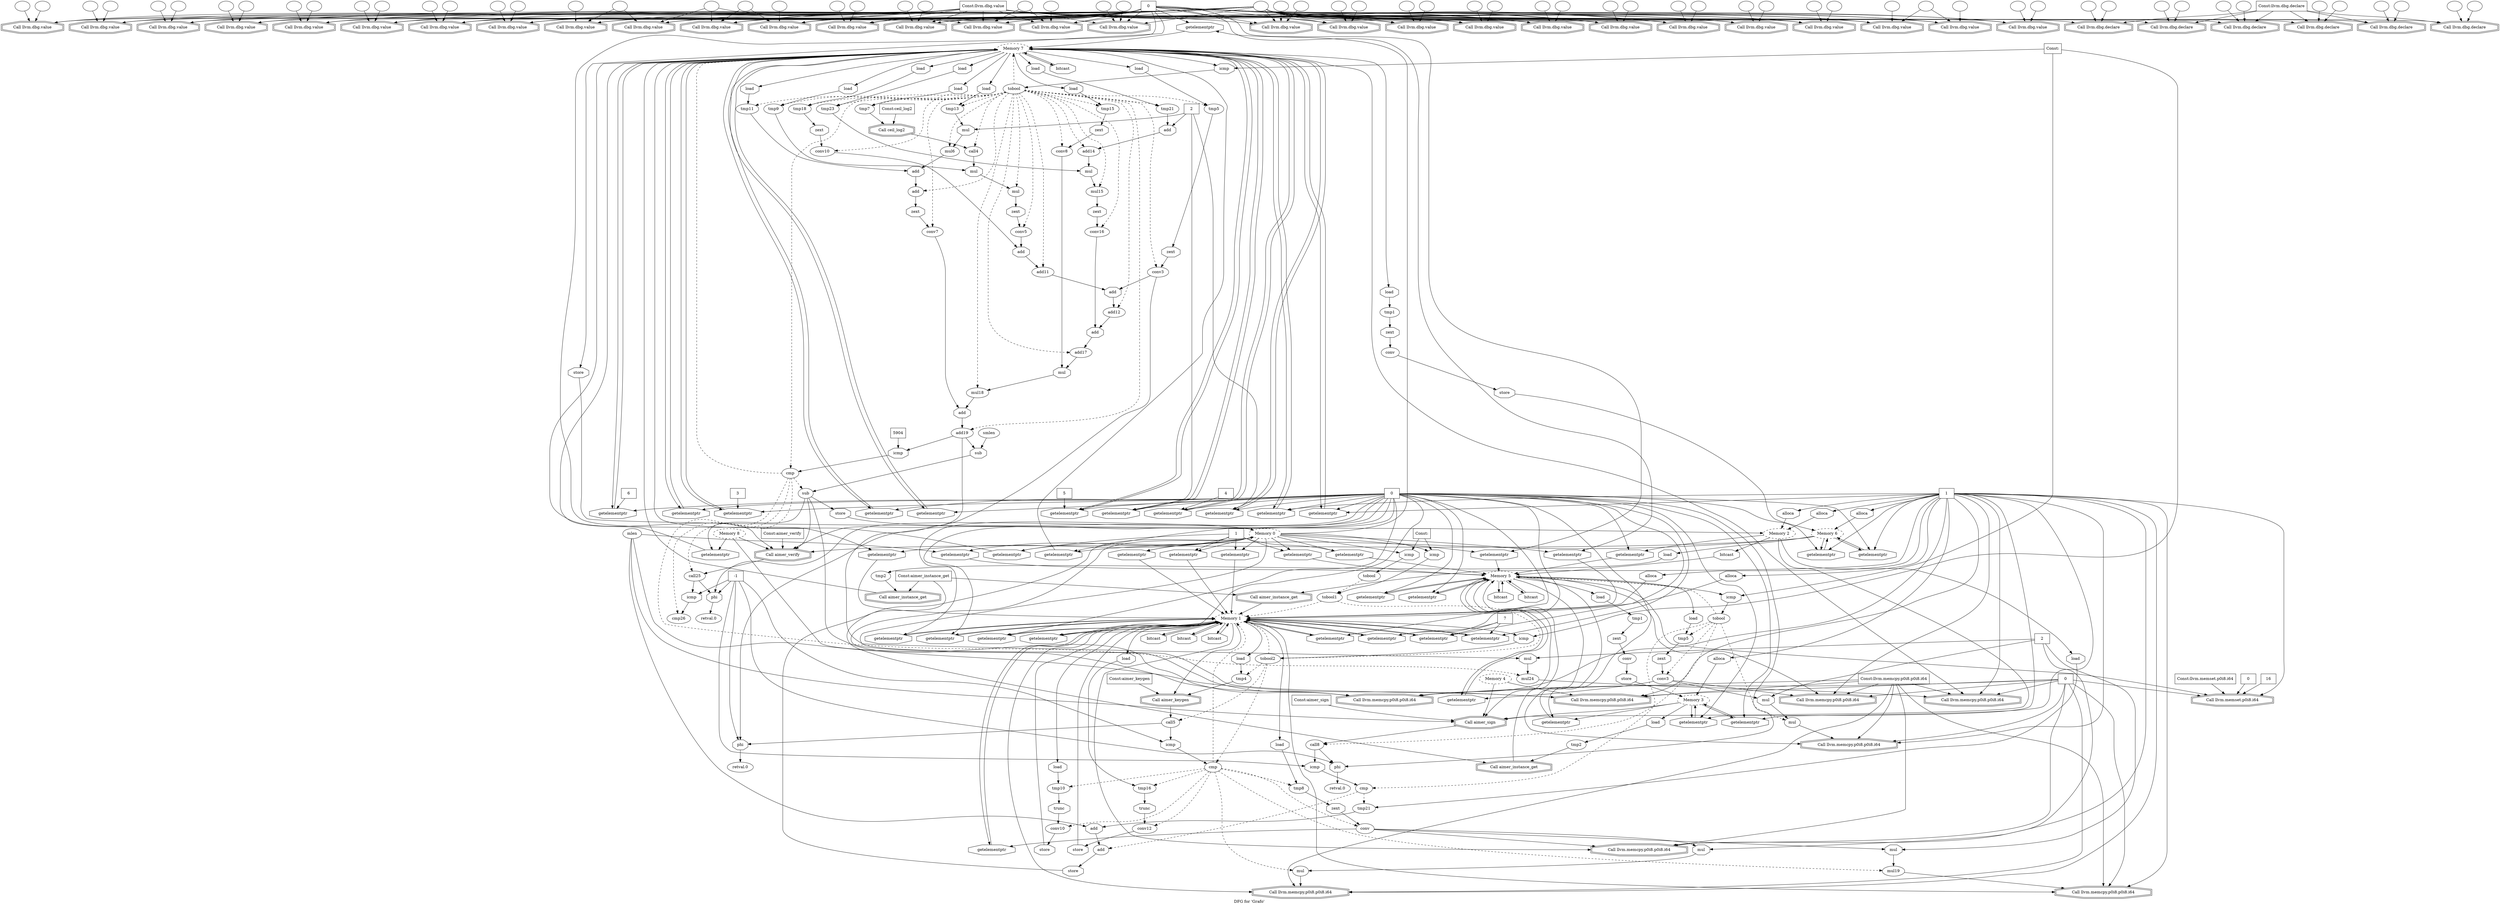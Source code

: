 digraph "DFG for 'Grafo'  "{
label="DFG for 'Grafo' ";
node_15[shape=ellipse,style=solid,label=""]
node_45[shape=doubleoctagon,style=solid,label="Call llvm.dbg.value"]
"node_15"->"node_45"
node_13[shape=doubleoctagon,style=solid,label="Call llvm.dbg.value"]
"node_15"->"node_13"
node_16[shape=doubleoctagon,style=solid,label="Call llvm.dbg.declare"]
node_17[shape=ellipse,style=solid,label=""]
"node_17"->"node_16"
node_18[shape=ellipse,style=solid,label=""]
"node_18"->"node_16"
node_19[shape=box,style=solid,label="Const:llvm.dbg.declare"]
"node_19"->"node_16"
node_20[shape=doubleoctagon,style=solid,label="Call llvm.dbg.declare"]
"node_19"->"node_20"
node_207[shape=doubleoctagon,style=solid,label="Call llvm.dbg.declare"]
"node_19"->"node_207"
node_118[shape=doubleoctagon,style=solid,label="Call llvm.dbg.declare"]
"node_19"->"node_118"
node_122[shape=doubleoctagon,style=solid,label="Call llvm.dbg.declare"]
"node_19"->"node_122"
node_125[shape=doubleoctagon,style=solid,label="Call llvm.dbg.declare"]
"node_19"->"node_125"
node_30[shape=box,style=solid,label="Const:aimer_instance_get"]
node_29[shape=doubleoctagon,style=solid,label="Call aimer_instance_get"]
"node_30"->"node_29"
node_139[shape=doubleoctagon,style=solid,label="Call aimer_instance_get"]
"node_30"->"node_139"
node_221[shape=doubleoctagon,style=solid,label="Call aimer_instance_get"]
"node_30"->"node_221"
node_31[shape=doubleoctagon,style=solid,label="Call llvm.dbg.value"]
node_32[shape=ellipse,style=solid,label=""]
"node_32"->"node_31"
node_33[shape=ellipse,style=solid,label=""]
"node_33"->"node_31"
node_34[shape=ellipse,style=solid,label="tobool2"]
node_40[shape=ellipse,style=solid,label="tmp4"]
"node_34"->"node_40" [style=dashed]
node_42[shape=ellipse,style=solid,label="call5"]
"node_34"->"node_42" [style=dashed]
node_47[shape=ellipse,style=solid,label="cmp"]
"node_34"->"node_47" [style=dashed]
node_0[shape=ellipse,style=dashed,label="Memory 1"]
"node_34"->"node_0" [style=dashed]
node_35[shape=octagon,style=solid,label="icmp"]
"node_35"->"node_34"
node_36[shape=box,style=solid,label="Const:"]
"node_36"->"node_35"
node_144[shape=octagon,style=solid,label="icmp"]
"node_36"->"node_144"
node_226[shape=octagon,style=solid,label="icmp"]
"node_36"->"node_226"
node_37[shape=octagon,style=solid,label="getelementptr"]
"node_37"->"node_0"
node_38[shape=box,style=solid,label="0"]
"node_38"->"node_37"
node_50[shape=octagon,style=solid,label="getelementptr"]
"node_38"->"node_50"
node_51[shape=octagon,style=solid,label="getelementptr"]
"node_38"->"node_51"
node_59[shape=octagon,style=solid,label="getelementptr"]
"node_38"->"node_59"
node_68[shape=octagon,style=solid,label="getelementptr"]
"node_38"->"node_68"
node_76[shape=octagon,style=solid,label="getelementptr"]
"node_38"->"node_76"
node_84[shape=octagon,style=solid,label="getelementptr"]
"node_38"->"node_84"
node_89[shape=octagon,style=solid,label="getelementptr"]
"node_38"->"node_89"
node_95[shape=octagon,style=solid,label="phi"]
"node_38"->"node_95"
node_187[shape=octagon,style=solid,label="phi"]
"node_38"->"node_187"
node_134[shape=octagon,style=solid,label="getelementptr"]
"node_38"->"node_134"
node_136[shape=octagon,style=solid,label="getelementptr"]
"node_38"->"node_136"
node_145[shape=octagon,style=solid,label="getelementptr"]
"node_38"->"node_145"
node_146[shape=octagon,style=solid,label="getelementptr"]
"node_38"->"node_146"
node_159[shape=octagon,style=solid,label="getelementptr"]
"node_38"->"node_159"
node_163[shape=octagon,style=solid,label="getelementptr"]
"node_38"->"node_163"
node_216[shape=octagon,style=solid,label="getelementptr"]
"node_38"->"node_216"
node_218[shape=octagon,style=solid,label="getelementptr"]
"node_38"->"node_218"
node_227[shape=octagon,style=solid,label="getelementptr"]
"node_38"->"node_227"
node_228[shape=octagon,style=solid,label="getelementptr"]
"node_38"->"node_228"
node_236[shape=octagon,style=solid,label="getelementptr"]
"node_38"->"node_236"
node_243[shape=octagon,style=solid,label="getelementptr"]
"node_38"->"node_243"
node_254[shape=octagon,style=solid,label="getelementptr"]
"node_38"->"node_254"
node_257[shape=octagon,style=solid,label="getelementptr"]
"node_38"->"node_257"
node_267[shape=octagon,style=solid,label="getelementptr"]
"node_38"->"node_267"
node_273[shape=octagon,style=solid,label="getelementptr"]
"node_38"->"node_273"
node_282[shape=octagon,style=solid,label="getelementptr"]
"node_38"->"node_282"
node_283[shape=octagon,style=solid,label="getelementptr"]
"node_38"->"node_283"
node_288[shape=octagon,style=solid,label="getelementptr"]
"node_38"->"node_288"
node_321[shape=octagon,style=solid,label="getelementptr"]
"node_38"->"node_321"
node_337[shape=octagon,style=solid,label="phi"]
"node_38"->"node_337"
node_39[shape=box,style=solid,label="7"]
"node_39"->"node_37"
"node_39"->"node_59"
"node_39"->"node_76"
node_43[shape=doubleoctagon,style=solid,label="Call aimer_keygen"]
"node_40"->"node_43"
node_41[shape=octagon,style=solid,label="load"]
"node_41"->"node_40"
node_48[shape=octagon,style=solid,label="icmp"]
"node_42"->"node_48"
"node_42"->"node_95"
"node_43"->"node_42"
node_44[shape=box,style=solid,label="Const:aimer_keygen"]
"node_44"->"node_43"
node_5[shape=ellipse,style=solid,label=""]
node_4[shape=doubleoctagon,style=solid,label="Call llvm.dbg.value"]
"node_5"->"node_4"
node_21[shape=ellipse,style=solid,label=""]
"node_21"->"node_20"
node_22[shape=ellipse,style=solid,label=""]
"node_22"->"node_20"
node_23[shape=ellipse,style=solid,label="tobool"]
node_27[shape=ellipse,style=solid,label="tobool1"]
"node_23"->"node_27" [style=dashed]
node_24[shape=octagon,style=solid,label="icmp"]
"node_24"->"node_23"
node_25[shape=ellipse,style=dashed,label="Memory 0"]
"node_25"->"node_24"
node_28[shape=octagon,style=solid,label="icmp"]
"node_25"->"node_28"
node_64[shape=octagon,style=solid,label="getelementptr"]
"node_25"->"node_64"
node_66[shape=octagon,style=solid,label="getelementptr"]
"node_25"->"node_66"
node_81[shape=octagon,style=solid,label="getelementptr"]
"node_25"->"node_81"
node_83[shape=octagon,style=solid,label="getelementptr"]
"node_25"->"node_83"
node_87[shape=octagon,style=solid,label="getelementptr"]
"node_25"->"node_87"
node_211[shape=octagon,style=solid,label="getelementptr"]
"node_25"->"node_211"
node_129[shape=octagon,style=solid,label="getelementptr"]
"node_25"->"node_129"
node_161[shape=octagon,style=solid,label="getelementptr"]
"node_25"->"node_161"
node_165[shape=octagon,style=solid,label="getelementptr"]
"node_25"->"node_165"
node_170[shape=octagon,style=solid,label="getelementptr"]
"node_25"->"node_170"
node_185[shape=doubleoctagon,style=solid,label="Call llvm.memcpy.p0i8.p0i8.i64"]
"node_25"->"node_185"
node_323[shape=octagon,style=solid,label="getelementptr"]
"node_25"->"node_323"
node_334[shape=doubleoctagon,style=solid,label="Call llvm.memcpy.p0i8.p0i8.i64"]
"node_25"->"node_334"
node_26[shape=box,style=solid,label="Const:"]
"node_26"->"node_24"
"node_26"->"node_28"
"node_27"->"node_34" [style=dashed]
"node_27"->"node_0" [style=dashed]
"node_28"->"node_27"
"node_29"->"node_0"
node_46[shape=ellipse,style=solid,label=""]
"node_46"->"node_45"
node_52[shape=ellipse,style=solid,label="tmp8"]
"node_47"->"node_52" [style=dashed]
node_54[shape=ellipse,style=solid,label="conv"]
"node_47"->"node_54" [style=dashed]
node_60[shape=ellipse,style=solid,label="tmp10"]
"node_47"->"node_60" [style=dashed]
node_62[shape=ellipse,style=solid,label="conv10"]
"node_47"->"node_62" [style=dashed]
"node_47"->"node_0" [style=dashed]
node_70[shape=ellipse,style=solid,label="mul"]
"node_47"->"node_70" [style=dashed]
node_77[shape=ellipse,style=solid,label="tmp16"]
"node_47"->"node_77" [style=dashed]
node_79[shape=ellipse,style=solid,label="conv12"]
"node_47"->"node_79" [style=dashed]
node_91[shape=ellipse,style=solid,label="mul19"]
"node_47"->"node_91" [style=dashed]
"node_48"->"node_47"
node_49[shape=box,style=solid,label="-1"]
"node_49"->"node_48"
"node_49"->"node_95"
"node_49"->"node_187"
node_179[shape=octagon,style=solid,label="icmp"]
"node_49"->"node_179"
node_333[shape=octagon,style=solid,label="icmp"]
"node_49"->"node_333"
"node_49"->"node_337"
"node_50"->"node_0"
"node_51"->"node_0"
node_55[shape=octagon,style=solid,label="zext"]
"node_52"->"node_55"
node_53[shape=octagon,style=solid,label="load"]
"node_53"->"node_52"
node_71[shape=octagon,style=solid,label="mul"]
"node_54"->"node_71"
node_86[shape=doubleoctagon,style=solid,label="Call llvm.memcpy.p0i8.p0i8.i64"]
"node_54"->"node_86"
node_88[shape=octagon,style=solid,label="getelementptr"]
"node_54"->"node_88"
node_92[shape=octagon,style=solid,label="mul"]
"node_54"->"node_92"
"node_55"->"node_54"
node_56[shape=doubleoctagon,style=solid,label="Call llvm.dbg.value"]
node_57[shape=ellipse,style=solid,label=""]
"node_57"->"node_56"
node_58[shape=ellipse,style=solid,label=""]
"node_58"->"node_56"
"node_59"->"node_0"
node_63[shape=octagon,style=solid,label="trunc"]
"node_60"->"node_63"
node_61[shape=octagon,style=solid,label="load"]
"node_61"->"node_60"
node_65[shape=octagon,style=solid,label="store"]
"node_62"->"node_65"
"node_63"->"node_62"
node_14[shape=ellipse,style=solid,label=""]
"node_14"->"node_13"
node_116[shape=doubleoctagon,style=solid,label="Call llvm.dbg.value"]
"node_14"->"node_116"
node_205[shape=doubleoctagon,style=solid,label="Call llvm.dbg.value"]
"node_14"->"node_205"
node_12[shape=ellipse,style=solid,label=""]
node_10[shape=doubleoctagon,style=solid,label="Call llvm.dbg.value"]
"node_12"->"node_10"
node_9[shape=box,style=solid,label="Const:llvm.dbg.value"]
"node_9"->"node_31"
"node_9"->"node_45"
"node_9"->"node_56"
"node_9"->"node_13"
"node_9"->"node_10"
"node_9"->"node_4"
node_101[shape=doubleoctagon,style=solid,label="Call llvm.dbg.value"]
"node_9"->"node_101"
node_104[shape=doubleoctagon,style=solid,label="Call llvm.dbg.value"]
"node_9"->"node_104"
node_107[shape=doubleoctagon,style=solid,label="Call llvm.dbg.value"]
"node_9"->"node_107"
node_110[shape=doubleoctagon,style=solid,label="Call llvm.dbg.value"]
"node_9"->"node_110"
node_113[shape=doubleoctagon,style=solid,label="Call llvm.dbg.value"]
"node_9"->"node_113"
"node_9"->"node_116"
node_140[shape=doubleoctagon,style=solid,label="Call llvm.dbg.value"]
"node_9"->"node_140"
node_151[shape=doubleoctagon,style=solid,label="Call llvm.dbg.value"]
"node_9"->"node_151"
node_176[shape=doubleoctagon,style=solid,label="Call llvm.dbg.value"]
"node_9"->"node_176"
node_190[shape=doubleoctagon,style=solid,label="Call llvm.dbg.value"]
"node_9"->"node_190"
node_193[shape=doubleoctagon,style=solid,label="Call llvm.dbg.value"]
"node_9"->"node_193"
node_196[shape=doubleoctagon,style=solid,label="Call llvm.dbg.value"]
"node_9"->"node_196"
node_199[shape=doubleoctagon,style=solid,label="Call llvm.dbg.value"]
"node_9"->"node_199"
node_202[shape=doubleoctagon,style=solid,label="Call llvm.dbg.value"]
"node_9"->"node_202"
"node_9"->"node_205"
node_222[shape=doubleoctagon,style=solid,label="Call llvm.dbg.value"]
"node_9"->"node_222"
node_233[shape=doubleoctagon,style=solid,label="Call llvm.dbg.value"]
"node_9"->"node_233"
node_251[shape=doubleoctagon,style=solid,label="Call llvm.dbg.value"]
"node_9"->"node_251"
node_302[shape=doubleoctagon,style=solid,label="Call llvm.dbg.value"]
"node_9"->"node_302"
node_311[shape=doubleoctagon,style=solid,label="Call llvm.dbg.value"]
"node_9"->"node_311"
node_314[shape=doubleoctagon,style=solid,label="Call llvm.dbg.value"]
"node_9"->"node_314"
node_318[shape=doubleoctagon,style=solid,label="Call llvm.dbg.value"]
"node_9"->"node_318"
node_330[shape=doubleoctagon,style=solid,label="Call llvm.dbg.value"]
"node_9"->"node_330"
node_8[shape=ellipse,style=solid,label=""]
"node_8"->"node_16"
"node_8"->"node_31"
"node_8"->"node_45"
"node_8"->"node_20"
"node_8"->"node_56"
"node_8"->"node_13"
"node_8"->"node_10"
"node_8"->"node_4"
"node_8"->"node_101"
"node_8"->"node_207"
"node_8"->"node_104"
"node_8"->"node_107"
"node_8"->"node_110"
"node_8"->"node_113"
"node_8"->"node_116"
"node_8"->"node_118"
"node_8"->"node_122"
"node_8"->"node_125"
"node_8"->"node_140"
"node_8"->"node_151"
"node_8"->"node_176"
"node_8"->"node_190"
"node_8"->"node_193"
"node_8"->"node_196"
"node_8"->"node_199"
"node_8"->"node_202"
"node_8"->"node_205"
"node_8"->"node_222"
"node_8"->"node_233"
"node_8"->"node_251"
"node_8"->"node_302"
"node_8"->"node_311"
"node_8"->"node_314"
"node_8"->"node_318"
"node_8"->"node_330"
node_6[shape=box,style=solid,label="0"]
"node_6"->"node_31"
"node_6"->"node_45"
"node_6"->"node_56"
"node_6"->"node_13"
"node_6"->"node_10"
"node_6"->"node_4"
"node_6"->"node_64"
"node_6"->"node_81"
"node_6"->"node_101"
"node_6"->"node_211"
"node_6"->"node_104"
"node_6"->"node_107"
"node_6"->"node_110"
"node_6"->"node_113"
"node_6"->"node_116"
node_121[shape=octagon,style=solid,label="store"]
"node_6"->"node_121"
"node_6"->"node_129"
"node_6"->"node_140"
"node_6"->"node_151"
"node_6"->"node_176"
"node_6"->"node_190"
"node_6"->"node_193"
"node_6"->"node_196"
"node_6"->"node_199"
"node_6"->"node_202"
"node_6"->"node_205"
"node_6"->"node_222"
"node_6"->"node_233"
"node_6"->"node_251"
"node_6"->"node_302"
"node_6"->"node_311"
"node_6"->"node_314"
"node_6"->"node_318"
"node_6"->"node_330"
node_11[shape=ellipse,style=solid,label=""]
"node_11"->"node_10"
node_7[shape=ellipse,style=solid,label=""]
"node_7"->"node_4"
"node_0"->"node_35"
"node_0"->"node_37"
"node_0"->"node_41"
"node_0"->"node_43"
"node_0"->"node_50"
"node_0"->"node_51"
"node_0"->"node_53"
"node_0"->"node_59"
"node_0"->"node_61"
"node_0"->"node_68"
node_69[shape=octagon,style=solid,label="bitcast"]
"node_0"->"node_69"
node_73[shape=doubleoctagon,style=solid,label="Call llvm.memcpy.p0i8.p0i8.i64"]
"node_0"->"node_73"
"node_0"->"node_76"
node_78[shape=octagon,style=solid,label="load"]
"node_0"->"node_78"
"node_0"->"node_84"
node_85[shape=octagon,style=solid,label="bitcast"]
"node_0"->"node_85"
"node_0"->"node_86"
"node_0"->"node_88"
"node_0"->"node_89"
node_90[shape=octagon,style=solid,label="bitcast"]
"node_0"->"node_90"
node_93[shape=doubleoctagon,style=solid,label="Call llvm.memcpy.p0i8.p0i8.i64"]
"node_0"->"node_93"
node_1[shape=octagon,style=solid,label="alloca"]
"node_1"->"node_0"
node_2[shape=box,style=solid,label="1"]
"node_2"->"node_29"
"node_2"->"node_1"
node_3[shape=octagon,style=solid,label="alloca"]
"node_2"->"node_3"
"node_2"->"node_73"
"node_2"->"node_86"
"node_2"->"node_93"
node_97[shape=octagon,style=solid,label="alloca"]
"node_2"->"node_97"
node_99[shape=octagon,style=solid,label="alloca"]
"node_2"->"node_99"
node_100[shape=octagon,style=solid,label="alloca"]
"node_2"->"node_100"
"node_2"->"node_134"
"node_2"->"node_136"
node_155[shape=doubleoctagon,style=solid,label="Call llvm.memset.p0i8.i64"]
"node_2"->"node_155"
node_162[shape=doubleoctagon,style=solid,label="Call llvm.memcpy.p0i8.p0i8.i64"]
"node_2"->"node_162"
node_169[shape=doubleoctagon,style=solid,label="Call llvm.memcpy.p0i8.p0i8.i64"]
"node_2"->"node_169"
"node_2"->"node_185"
node_189[shape=octagon,style=solid,label="alloca"]
"node_2"->"node_189"
"node_2"->"node_216"
"node_2"->"node_218"
"node_2"->"node_254"
"node_2"->"node_283"
node_326[shape=doubleoctagon,style=solid,label="Call llvm.memcpy.p0i8.p0i8.i64"]
"node_2"->"node_326"
"node_2"->"node_334"
"node_3"->"node_0"
"node_64"->"node_0"
"node_65"->"node_0"
"node_66"->"node_0"
node_67[shape=box,style=solid,label="1"]
"node_67"->"node_66"
"node_67"->"node_83"
"node_67"->"node_87"
"node_67"->"node_161"
"node_67"->"node_165"
"node_67"->"node_323"
"node_68"->"node_0"
"node_69"->"node_0"
"node_70"->"node_73"
"node_71"->"node_70"
node_72[shape=box,style=solid,label="2"]
"node_72"->"node_71"
"node_72"->"node_92"
node_168[shape=octagon,style=solid,label="mul"]
"node_72"->"node_168"
node_325[shape=octagon,style=solid,label="mul"]
"node_72"->"node_325"
node_74[shape=box,style=solid,label="0"]
"node_74"->"node_73"
"node_74"->"node_86"
"node_74"->"node_93"
"node_74"->"node_155"
"node_74"->"node_162"
"node_74"->"node_169"
"node_74"->"node_185"
"node_74"->"node_326"
"node_74"->"node_334"
node_75[shape=box,style=solid,label="Const:llvm.memcpy.p0i8.p0i8.i64"]
"node_75"->"node_73"
"node_75"->"node_86"
"node_75"->"node_93"
"node_75"->"node_162"
"node_75"->"node_169"
"node_75"->"node_185"
"node_75"->"node_326"
"node_75"->"node_334"
"node_76"->"node_0"
node_80[shape=octagon,style=solid,label="trunc"]
"node_77"->"node_80"
"node_78"->"node_77"
node_82[shape=octagon,style=solid,label="store"]
"node_79"->"node_82"
"node_80"->"node_79"
"node_81"->"node_0"
"node_82"->"node_0"
"node_83"->"node_0"
"node_84"->"node_0"
"node_85"->"node_0"
"node_87"->"node_0"
"node_88"->"node_0"
"node_89"->"node_0"
"node_90"->"node_0"
"node_91"->"node_93"
"node_92"->"node_91"
node_94[shape=ellipse,style=solid,label="retval.0"]
"node_95"->"node_94"
node_186[shape=ellipse,style=solid,label="retval.0"]
"node_187"->"node_186"
node_188[shape=ellipse,style=dashed,label="Memory 6"]
"node_188"->"node_216"
"node_188"->"node_218"
node_220[shape=octagon,style=solid,label="load"]
"node_188"->"node_220"
"node_188"->"node_321"
node_328[shape=doubleoctagon,style=solid,label="Call aimer_verify"]
"node_188"->"node_328"
node_96[shape=ellipse,style=dashed,label="Memory 2"]
node_154[shape=octagon,style=solid,label="bitcast"]
"node_96"->"node_154"
"node_96"->"node_159"
node_173[shape=doubleoctagon,style=solid,label="Call aimer_sign"]
"node_96"->"node_173"
node_181[shape=octagon,style=solid,label="load"]
"node_96"->"node_181"
"node_97"->"node_96"
node_98[shape=ellipse,style=dashed,label="Memory 3"]
"node_98"->"node_134"
"node_98"->"node_136"
node_138[shape=octagon,style=solid,label="load"]
"node_98"->"node_138"
"node_98"->"node_163"
"node_98"->"node_173"
"node_99"->"node_98"
"node_100"->"node_96"
node_102[shape=ellipse,style=solid,label=""]
"node_102"->"node_101"
node_103[shape=ellipse,style=solid,label=""]
"node_103"->"node_101"
node_208[shape=ellipse,style=solid,label=""]
"node_208"->"node_207"
node_209[shape=ellipse,style=solid,label=""]
"node_209"->"node_207"
node_210[shape=ellipse,style=dashed,label="Memory 7"]
node_213[shape=octagon,style=solid,label="load"]
"node_210"->"node_213"
"node_210"->"node_226"
"node_210"->"node_227"
"node_210"->"node_228"
node_230[shape=octagon,style=solid,label="load"]
"node_210"->"node_230"
"node_210"->"node_236"
node_239[shape=octagon,style=solid,label="load"]
"node_210"->"node_239"
"node_210"->"node_243"
node_246[shape=octagon,style=solid,label="load"]
"node_210"->"node_246"
"node_210"->"node_254"
node_256[shape=octagon,style=solid,label="load"]
"node_210"->"node_256"
"node_210"->"node_257"
node_260[shape=octagon,style=solid,label="load"]
"node_210"->"node_260"
"node_210"->"node_267"
node_270[shape=octagon,style=solid,label="load"]
"node_210"->"node_270"
"node_210"->"node_273"
node_275[shape=octagon,style=solid,label="load"]
"node_210"->"node_275"
"node_210"->"node_282"
"node_210"->"node_283"
node_285[shape=octagon,style=solid,label="load"]
"node_210"->"node_285"
"node_210"->"node_288"
node_291[shape=octagon,style=solid,label="load"]
"node_210"->"node_291"
node_322[shape=octagon,style=solid,label="bitcast"]
"node_210"->"node_322"
"node_210"->"node_326"
"node_210"->"node_328"
"node_211"->"node_210"
node_105[shape=ellipse,style=solid,label=""]
"node_105"->"node_104"
node_106[shape=ellipse,style=solid,label=""]
"node_106"->"node_104"
node_108[shape=ellipse,style=solid,label=""]
"node_108"->"node_107"
node_109[shape=ellipse,style=solid,label=""]
"node_109"->"node_107"
node_111[shape=ellipse,style=solid,label=""]
"node_111"->"node_110"
node_112[shape=ellipse,style=solid,label=""]
"node_112"->"node_110"
node_114[shape=ellipse,style=solid,label=""]
"node_114"->"node_113"
node_115[shape=ellipse,style=solid,label=""]
"node_115"->"node_113"
node_117[shape=ellipse,style=solid,label=""]
"node_117"->"node_116"
"node_117"->"node_176"
node_119[shape=ellipse,style=solid,label=""]
"node_119"->"node_118"
node_120[shape=ellipse,style=solid,label=""]
"node_120"->"node_118"
"node_121"->"node_96"
node_123[shape=ellipse,style=solid,label=""]
"node_123"->"node_122"
node_124[shape=ellipse,style=solid,label=""]
"node_124"->"node_122"
node_126[shape=ellipse,style=solid,label=""]
"node_126"->"node_125"
node_127[shape=ellipse,style=solid,label=""]
"node_127"->"node_125"
node_128[shape=ellipse,style=dashed,label="Memory 5"]
node_131[shape=octagon,style=solid,label="load"]
"node_128"->"node_131"
"node_128"->"node_144"
"node_128"->"node_145"
"node_128"->"node_146"
node_148[shape=octagon,style=solid,label="load"]
"node_128"->"node_148"
"node_128"->"node_155"
node_160[shape=octagon,style=solid,label="bitcast"]
"node_128"->"node_160"
"node_128"->"node_162"
node_164[shape=octagon,style=solid,label="bitcast"]
"node_128"->"node_164"
node_166[shape=octagon,style=solid,label="getelementptr"]
"node_128"->"node_166"
"node_128"->"node_169"
"node_128"->"node_173"
"node_129"->"node_128"
node_130[shape=ellipse,style=solid,label="tmp1"]
node_133[shape=octagon,style=solid,label="zext"]
"node_130"->"node_133"
"node_131"->"node_130"
node_132[shape=ellipse,style=solid,label="conv"]
node_135[shape=octagon,style=solid,label="store"]
"node_132"->"node_135"
"node_133"->"node_132"
"node_134"->"node_98"
"node_135"->"node_98"
"node_136"->"node_98"
node_137[shape=ellipse,style=solid,label="tmp2"]
"node_137"->"node_139"
"node_138"->"node_137"
"node_139"->"node_128"
node_141[shape=ellipse,style=solid,label=""]
"node_141"->"node_140"
node_142[shape=ellipse,style=solid,label=""]
"node_142"->"node_140"
node_143[shape=ellipse,style=solid,label="tobool"]
"node_143"->"node_128" [style=dashed]
node_147[shape=ellipse,style=solid,label="tmp5"]
"node_143"->"node_147" [style=dashed]
node_149[shape=ellipse,style=solid,label="conv3"]
"node_143"->"node_149" [style=dashed]
node_167[shape=ellipse,style=solid,label="mul"]
"node_143"->"node_167" [style=dashed]
node_172[shape=ellipse,style=solid,label="call8"]
"node_143"->"node_172" [style=dashed]
node_178[shape=ellipse,style=solid,label="cmp"]
"node_143"->"node_178" [style=dashed]
"node_144"->"node_143"
"node_145"->"node_128"
"node_146"->"node_128"
node_150[shape=octagon,style=solid,label="zext"]
"node_147"->"node_150"
"node_148"->"node_147"
"node_149"->"node_162"
"node_149"->"node_166"
"node_149"->"node_168"
"node_150"->"node_149"
node_152[shape=ellipse,style=solid,label=""]
"node_152"->"node_151"
node_153[shape=ellipse,style=solid,label=""]
"node_153"->"node_151"
"node_154"->"node_128"
node_156[shape=box,style=solid,label="0"]
"node_156"->"node_155"
node_157[shape=box,style=solid,label="16"]
"node_157"->"node_155"
node_158[shape=box,style=solid,label="Const:llvm.memset.p0i8.i64"]
"node_158"->"node_155"
"node_159"->"node_128"
"node_160"->"node_128"
"node_161"->"node_128"
"node_163"->"node_128"
"node_164"->"node_128"
"node_165"->"node_128"
"node_166"->"node_128"
"node_167"->"node_169"
"node_168"->"node_167"
"node_170"->"node_128"
node_171[shape=ellipse,style=solid,label="mlen"]
"node_171"->"node_170"
"node_171"->"node_173"
node_183[shape=octagon,style=solid,label="add"]
"node_171"->"node_183"
"node_171"->"node_185"
"node_172"->"node_187"
"node_172"->"node_179"
"node_173"->"node_172"
node_174[shape=ellipse,style=dashed,label="Memory 4"]
"node_174"->"node_173"
"node_174"->"node_185"
node_175[shape=box,style=solid,label="Const:aimer_sign"]
"node_175"->"node_173"
node_177[shape=ellipse,style=solid,label=""]
"node_177"->"node_176"
node_180[shape=ellipse,style=solid,label="tmp21"]
"node_178"->"node_180" [style=dashed]
node_182[shape=ellipse,style=solid,label="add"]
"node_178"->"node_182" [style=dashed]
"node_179"->"node_178"
"node_180"->"node_183"
"node_181"->"node_180"
node_184[shape=octagon,style=solid,label="store"]
"node_182"->"node_184"
"node_183"->"node_182"
"node_184"->"node_25"
"node_189"->"node_188"
node_191[shape=ellipse,style=solid,label=""]
"node_191"->"node_190"
node_192[shape=ellipse,style=solid,label=""]
"node_192"->"node_190"
node_194[shape=ellipse,style=solid,label=""]
"node_194"->"node_193"
node_195[shape=ellipse,style=solid,label=""]
"node_195"->"node_193"
node_197[shape=ellipse,style=solid,label=""]
"node_197"->"node_196"
"node_197"->"node_314"
node_198[shape=ellipse,style=solid,label=""]
"node_198"->"node_196"
node_200[shape=ellipse,style=solid,label=""]
"node_200"->"node_199"
node_201[shape=ellipse,style=solid,label=""]
"node_201"->"node_199"
node_203[shape=ellipse,style=solid,label=""]
"node_203"->"node_202"
node_204[shape=ellipse,style=solid,label=""]
"node_204"->"node_202"
node_206[shape=ellipse,style=solid,label=""]
"node_206"->"node_205"
"node_206"->"node_330"
node_212[shape=ellipse,style=solid,label="tmp1"]
node_215[shape=octagon,style=solid,label="zext"]
"node_212"->"node_215"
"node_213"->"node_212"
node_214[shape=ellipse,style=solid,label="conv"]
node_217[shape=octagon,style=solid,label="store"]
"node_214"->"node_217"
"node_215"->"node_214"
"node_216"->"node_188"
"node_217"->"node_188"
"node_218"->"node_188"
node_219[shape=ellipse,style=solid,label="tmp2"]
"node_219"->"node_221"
"node_220"->"node_219"
"node_221"->"node_210"
node_223[shape=ellipse,style=solid,label=""]
"node_223"->"node_222"
node_224[shape=ellipse,style=solid,label=""]
"node_224"->"node_222"
node_225[shape=ellipse,style=solid,label="tobool"]
"node_225"->"node_210" [style=dashed]
node_229[shape=ellipse,style=solid,label="tmp5"]
"node_225"->"node_229" [style=dashed]
node_231[shape=ellipse,style=solid,label="conv3"]
"node_225"->"node_231" [style=dashed]
node_238[shape=ellipse,style=solid,label="tmp7"]
"node_225"->"node_238" [style=dashed]
node_240[shape=ellipse,style=solid,label="call4"]
"node_225"->"node_240" [style=dashed]
node_245[shape=ellipse,style=solid,label="tmp9"]
"node_225"->"node_245" [style=dashed]
node_247[shape=ellipse,style=solid,label="mul"]
"node_225"->"node_247" [style=dashed]
node_249[shape=ellipse,style=solid,label="conv5"]
"node_225"->"node_249" [style=dashed]
node_255[shape=ellipse,style=solid,label="tmp11"]
"node_225"->"node_255" [style=dashed]
node_259[shape=ellipse,style=solid,label="tmp13"]
"node_225"->"node_259" [style=dashed]
node_261[shape=ellipse,style=solid,label="mul6"]
"node_225"->"node_261" [style=dashed]
node_263[shape=ellipse,style=solid,label="add"]
"node_225"->"node_263" [style=dashed]
node_265[shape=ellipse,style=solid,label="conv7"]
"node_225"->"node_265" [style=dashed]
node_269[shape=ellipse,style=solid,label="tmp15"]
"node_225"->"node_269" [style=dashed]
node_271[shape=ellipse,style=solid,label="conv8"]
"node_225"->"node_271" [style=dashed]
node_274[shape=ellipse,style=solid,label="tmp18"]
"node_225"->"node_274" [style=dashed]
node_276[shape=ellipse,style=solid,label="conv10"]
"node_225"->"node_276" [style=dashed]
node_278[shape=ellipse,style=solid,label="add11"]
"node_225"->"node_278" [style=dashed]
node_280[shape=ellipse,style=solid,label="add12"]
"node_225"->"node_280" [style=dashed]
node_284[shape=ellipse,style=solid,label="tmp21"]
"node_225"->"node_284" [style=dashed]
node_286[shape=ellipse,style=solid,label="add14"]
"node_225"->"node_286" [style=dashed]
node_290[shape=ellipse,style=solid,label="tmp23"]
"node_225"->"node_290" [style=dashed]
node_292[shape=ellipse,style=solid,label="mul15"]
"node_225"->"node_292" [style=dashed]
node_294[shape=ellipse,style=solid,label="conv16"]
"node_225"->"node_294" [style=dashed]
node_296[shape=ellipse,style=solid,label="add17"]
"node_225"->"node_296" [style=dashed]
node_298[shape=ellipse,style=solid,label="mul18"]
"node_225"->"node_298" [style=dashed]
node_300[shape=ellipse,style=solid,label="add19"]
"node_225"->"node_300" [style=dashed]
node_305[shape=ellipse,style=solid,label="cmp"]
"node_225"->"node_305" [style=dashed]
"node_226"->"node_225"
"node_227"->"node_210"
"node_228"->"node_210"
node_232[shape=octagon,style=solid,label="zext"]
"node_229"->"node_232"
"node_230"->"node_229"
node_281[shape=octagon,style=solid,label="add"]
"node_231"->"node_281"
"node_231"->"node_325"
"node_232"->"node_231"
node_234[shape=ellipse,style=solid,label=""]
"node_234"->"node_233"
node_235[shape=ellipse,style=solid,label=""]
"node_235"->"node_233"
"node_236"->"node_210"
node_237[shape=box,style=solid,label="6"]
"node_237"->"node_236"
node_241[shape=doubleoctagon,style=solid,label="Call ceil_log2"]
"node_238"->"node_241"
"node_239"->"node_238"
node_248[shape=octagon,style=solid,label="mul"]
"node_240"->"node_248"
"node_241"->"node_240"
node_242[shape=box,style=solid,label="Const:ceil_log2"]
"node_242"->"node_241"
"node_243"->"node_210"
node_244[shape=box,style=solid,label="3"]
"node_244"->"node_243"
"node_245"->"node_248"
"node_246"->"node_245"
node_250[shape=octagon,style=solid,label="zext"]
"node_247"->"node_250"
"node_248"->"node_247"
node_279[shape=octagon,style=solid,label="add"]
"node_249"->"node_279"
"node_250"->"node_249"
node_252[shape=ellipse,style=solid,label=""]
"node_252"->"node_251"
node_253[shape=ellipse,style=solid,label=""]
"node_253"->"node_251"
"node_254"->"node_210"
node_264[shape=octagon,style=solid,label="add"]
"node_255"->"node_264"
"node_256"->"node_255"
"node_257"->"node_210"
node_258[shape=box,style=solid,label="2"]
"node_258"->"node_257"
node_262[shape=octagon,style=solid,label="mul"]
"node_258"->"node_262"
"node_258"->"node_273"
node_287[shape=octagon,style=solid,label="add"]
"node_258"->"node_287"
"node_259"->"node_262"
"node_260"->"node_259"
"node_261"->"node_264"
"node_262"->"node_261"
node_266[shape=octagon,style=solid,label="zext"]
"node_263"->"node_266"
"node_264"->"node_263"
node_301[shape=octagon,style=solid,label="add"]
"node_265"->"node_301"
"node_266"->"node_265"
"node_267"->"node_210"
node_268[shape=box,style=solid,label="5"]
"node_268"->"node_267"
node_272[shape=octagon,style=solid,label="zext"]
"node_269"->"node_272"
"node_270"->"node_269"
node_299[shape=octagon,style=solid,label="mul"]
"node_271"->"node_299"
"node_272"->"node_271"
"node_273"->"node_210"
node_277[shape=octagon,style=solid,label="zext"]
"node_274"->"node_277"
"node_275"->"node_274"
"node_276"->"node_279"
"node_277"->"node_276"
"node_278"->"node_281"
"node_279"->"node_278"
node_297[shape=octagon,style=solid,label="add"]
"node_280"->"node_297"
"node_281"->"node_280"
"node_282"->"node_210"
"node_283"->"node_210"
"node_284"->"node_287"
"node_285"->"node_284"
node_293[shape=octagon,style=solid,label="mul"]
"node_286"->"node_293"
"node_287"->"node_286"
"node_288"->"node_210"
node_289[shape=box,style=solid,label="4"]
"node_289"->"node_288"
"node_290"->"node_293"
"node_291"->"node_290"
node_295[shape=octagon,style=solid,label="zext"]
"node_292"->"node_295"
"node_293"->"node_292"
"node_294"->"node_297"
"node_295"->"node_294"
"node_296"->"node_299"
"node_297"->"node_296"
"node_298"->"node_301"
"node_299"->"node_298"
node_306[shape=octagon,style=solid,label="icmp"]
"node_300"->"node_306"
node_309[shape=octagon,style=solid,label="sub"]
"node_300"->"node_309"
"node_300"->"node_328"
"node_301"->"node_300"
node_303[shape=ellipse,style=solid,label=""]
"node_303"->"node_302"
node_304[shape=ellipse,style=solid,label=""]
"node_304"->"node_302"
"node_305"->"node_210" [style=dashed]
node_308[shape=ellipse,style=solid,label="sub"]
"node_305"->"node_308" [style=dashed]
node_324[shape=ellipse,style=solid,label="mul24"]
"node_305"->"node_324" [style=dashed]
node_327[shape=ellipse,style=solid,label="call25"]
"node_305"->"node_327" [style=dashed]
node_332[shape=ellipse,style=solid,label="cmp26"]
"node_305"->"node_332" [style=dashed]
"node_306"->"node_305"
node_307[shape=box,style=solid,label="5904"]
"node_307"->"node_306"
node_316[shape=octagon,style=solid,label="getelementptr"]
"node_308"->"node_316"
"node_308"->"node_328"
"node_308"->"node_334"
node_335[shape=octagon,style=solid,label="store"]
"node_308"->"node_335"
"node_309"->"node_308"
node_310[shape=ellipse,style=solid,label="smlen"]
"node_310"->"node_309"
node_312[shape=ellipse,style=solid,label=""]
"node_312"->"node_311"
node_313[shape=ellipse,style=solid,label=""]
"node_313"->"node_311"
node_315[shape=ellipse,style=solid,label=""]
"node_315"->"node_314"
"node_316"->"node_210"
node_317[shape=ellipse,style=dashed,label="Memory 8"]
"node_317"->"node_316"
"node_317"->"node_328"
"node_317"->"node_334"
node_319[shape=ellipse,style=solid,label=""]
"node_319"->"node_318"
node_320[shape=ellipse,style=solid,label=""]
"node_320"->"node_318"
"node_321"->"node_210"
"node_322"->"node_210"
"node_323"->"node_210"
"node_324"->"node_326"
"node_325"->"node_324"
"node_327"->"node_333"
"node_327"->"node_337"
"node_328"->"node_327"
node_329[shape=box,style=solid,label="Const:aimer_verify"]
"node_329"->"node_328"
node_331[shape=ellipse,style=solid,label=""]
"node_331"->"node_330"
"node_333"->"node_332"
"node_335"->"node_25"
node_336[shape=ellipse,style=solid,label="retval.0"]
"node_337"->"node_336"
}

